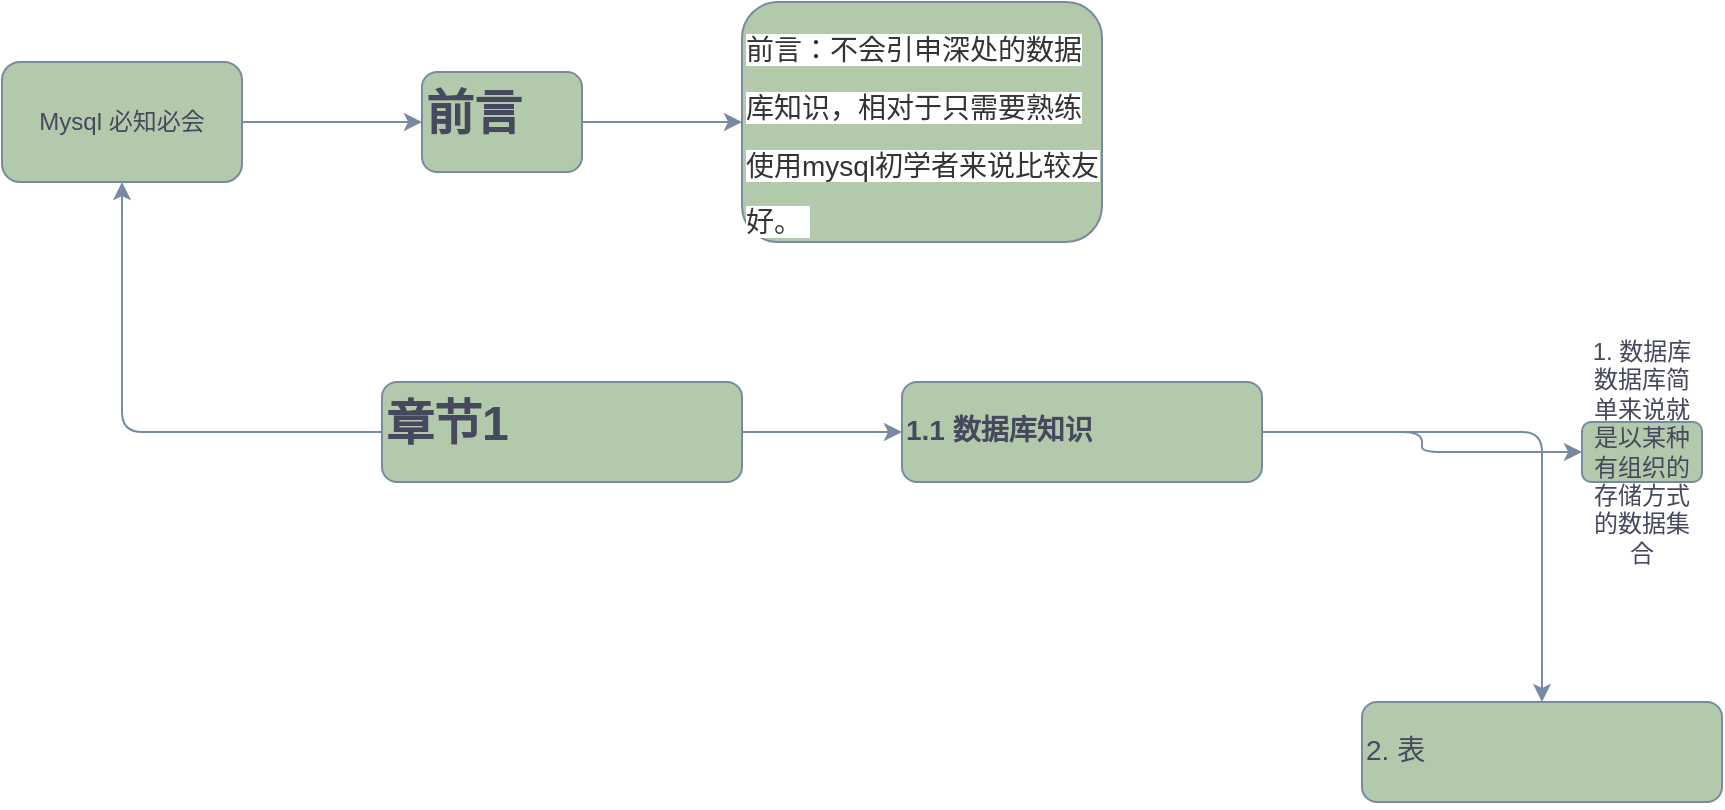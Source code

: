 <mxfile version="27.2.0">
  <diagram name="第 1 页" id="W9u_HqTxdQooOPO_NeQ8">
    <mxGraphModel dx="786" dy="471" grid="1" gridSize="10" guides="1" tooltips="1" connect="1" arrows="1" fold="1" page="1" pageScale="1" pageWidth="827" pageHeight="1169" background="#ffffff" math="0" shadow="0">
      <root>
        <mxCell id="0" />
        <mxCell id="1" parent="0" />
        <mxCell id="yWIZpv7ygQLchZdSMrio-7" style="edgeStyle=orthogonalEdgeStyle;rounded=1;orthogonalLoop=1;jettySize=auto;html=1;exitX=1;exitY=0.5;exitDx=0;exitDy=0;entryX=0;entryY=0.5;entryDx=0;entryDy=0;strokeColor=#788AA3;fontColor=default;fillColor=#B2C9AB;labelBackgroundColor=none;" parent="1" source="yWIZpv7ygQLchZdSMrio-1" target="yWIZpv7ygQLchZdSMrio-12" edge="1">
          <mxGeometry relative="1" as="geometry">
            <mxPoint x="550" y="550" as="targetPoint" />
          </mxGeometry>
        </mxCell>
        <mxCell id="yWIZpv7ygQLchZdSMrio-1" value="Mysql 必知必会" style="rounded=1;whiteSpace=wrap;html=1;strokeColor=#788AA3;fontColor=#46495D;fillColor=#B2C9AB;labelBackgroundColor=none;" parent="1" vertex="1">
          <mxGeometry x="350" y="520" width="120" height="60" as="geometry" />
        </mxCell>
        <mxCell id="yWIZpv7ygQLchZdSMrio-11" style="edgeStyle=orthogonalEdgeStyle;rounded=1;orthogonalLoop=1;jettySize=auto;html=1;strokeColor=#788AA3;fontColor=default;fillColor=#B2C9AB;labelBackgroundColor=none;" parent="1" source="yWIZpv7ygQLchZdSMrio-10" target="yWIZpv7ygQLchZdSMrio-1" edge="1">
          <mxGeometry relative="1" as="geometry" />
        </mxCell>
        <mxCell id="1lWsYmDlGE3shpCYUzRr-2" value="" style="edgeStyle=orthogonalEdgeStyle;rounded=1;orthogonalLoop=1;jettySize=auto;html=1;strokeColor=#788AA3;fontColor=default;fillColor=#B2C9AB;labelBackgroundColor=none;" edge="1" parent="1" source="yWIZpv7ygQLchZdSMrio-10" target="1lWsYmDlGE3shpCYUzRr-1">
          <mxGeometry relative="1" as="geometry" />
        </mxCell>
        <mxCell id="yWIZpv7ygQLchZdSMrio-10" value="&lt;h1 style=&quot;margin-top: 0px;&quot;&gt;章节1&lt;/h1&gt;" style="text;html=1;whiteSpace=wrap;overflow=hidden;rounded=1;fillColor=#B2C9AB;strokeColor=#788AA3;fillStyle=auto;labelBackgroundColor=none;fontColor=#46495D;" parent="1" vertex="1">
          <mxGeometry x="540" y="680" width="180" height="50" as="geometry" />
        </mxCell>
        <mxCell id="yWIZpv7ygQLchZdSMrio-16" value="" style="edgeStyle=orthogonalEdgeStyle;rounded=1;orthogonalLoop=1;jettySize=auto;html=1;strokeColor=#788AA3;fontColor=default;fillColor=#B2C9AB;labelBackgroundColor=none;" parent="1" source="yWIZpv7ygQLchZdSMrio-12" target="yWIZpv7ygQLchZdSMrio-17" edge="1">
          <mxGeometry relative="1" as="geometry">
            <mxPoint x="770" y="535" as="targetPoint" />
          </mxGeometry>
        </mxCell>
        <mxCell id="yWIZpv7ygQLchZdSMrio-12" value="&lt;h1 style=&quot;margin-top: 0px;&quot;&gt;前言&lt;/h1&gt;" style="text;html=1;whiteSpace=wrap;overflow=hidden;rounded=1;fillColor=#B2C9AB;strokeColor=#788AA3;labelBackgroundColor=none;fontColor=#46495D;" parent="1" vertex="1">
          <mxGeometry x="560" y="525" width="80" height="50" as="geometry" />
        </mxCell>
        <mxCell id="yWIZpv7ygQLchZdSMrio-17" value="&lt;h1 style=&quot;margin-top: 0px;&quot;&gt;&lt;span style=&quot;background-color: rgb(255, 255, 255); color: rgb(51, 51, 51); font-family: STHeitiSC-Light, STHeiti, Hei, &amp;quot;Heiti SC&amp;quot;, &amp;quot;Microsoft Yahei&amp;quot;, Arial, sans-serif; font-size: 14px; font-weight: normal;&quot;&gt;前言：不会引申深处的数据库知识，相对于只需要熟练使用mysql初学者来说比较友好。&amp;nbsp;&lt;/span&gt;&lt;/h1&gt;&lt;h1 style=&quot;margin-top: 0px;&quot;&gt;&lt;span style=&quot;background-color: rgb(255, 255, 255); color: rgb(51, 51, 51); font-family: STHeitiSC-Light, STHeiti, Hei, &amp;quot;Heiti SC&amp;quot;, &amp;quot;Microsoft Yahei&amp;quot;, Arial, sans-serif; font-size: 14px; font-weight: normal;&quot;&gt;面向人群是：1. SQL 新手；2. 希望快速学会并熟练使用 SQL；3 希望知道如何使用 SQL 开发应用程序；&lt;/span&gt;&lt;/h1&gt;&lt;h1 style=&quot;margin-top: 0px;&quot;&gt;&lt;p style=&quot;font-size: 12px; font-weight: 400;&quot;&gt;&lt;span style=&quot;color: rgb(51, 51, 51); font-family: STHeitiSC-Light, STHeiti, Hei, &amp;quot;Heiti SC&amp;quot;, &amp;quot;Microsoft Yahei&amp;quot;, Arial, sans-serif; font-size: 14px; background-color: rgb(255, 255, 255);&quot;&gt;4. 希望在无人帮助的情况下有效而快速地使用 SQL。&lt;/span&gt;&lt;/p&gt;&lt;/h1&gt;" style="text;html=1;whiteSpace=wrap;overflow=hidden;rounded=1;fillColor=#B2C9AB;strokeColor=#788AA3;labelBackgroundColor=none;fontColor=#46495D;" parent="1" vertex="1">
          <mxGeometry x="720" y="490" width="180" height="120" as="geometry" />
        </mxCell>
        <mxCell id="1lWsYmDlGE3shpCYUzRr-4" style="edgeStyle=orthogonalEdgeStyle;rounded=1;orthogonalLoop=1;jettySize=auto;html=1;strokeColor=#788AA3;fontColor=default;fillColor=#B2C9AB;labelBackgroundColor=none;" edge="1" parent="1" source="1lWsYmDlGE3shpCYUzRr-1" target="1lWsYmDlGE3shpCYUzRr-3">
          <mxGeometry relative="1" as="geometry" />
        </mxCell>
        <mxCell id="1lWsYmDlGE3shpCYUzRr-8" value="" style="edgeStyle=orthogonalEdgeStyle;rounded=1;orthogonalLoop=1;jettySize=auto;html=1;strokeColor=#788AA3;fontColor=#46495D;fillColor=#B2C9AB;" edge="1" parent="1" source="1lWsYmDlGE3shpCYUzRr-1" target="1lWsYmDlGE3shpCYUzRr-7">
          <mxGeometry relative="1" as="geometry" />
        </mxCell>
        <mxCell id="1lWsYmDlGE3shpCYUzRr-1" value="&lt;h1 style=&quot;margin-top: 0px;&quot;&gt;&lt;font style=&quot;font-size: 14px;&quot;&gt;1.1 数据库知识&lt;/font&gt;&lt;/h1&gt;&lt;div&gt;&lt;br&gt;&lt;/div&gt;" style="text;html=1;whiteSpace=wrap;overflow=hidden;rounded=1;fillColor=#B2C9AB;strokeColor=#788AA3;fillStyle=auto;labelBackgroundColor=none;fontColor=#46495D;" vertex="1" parent="1">
          <mxGeometry x="800" y="680" width="180" height="50" as="geometry" />
        </mxCell>
        <mxCell id="1lWsYmDlGE3shpCYUzRr-3" value="1. 数据库&lt;div&gt;&lt;span style=&quot;text-align: left;&quot;&gt;&lt;font&gt;数据库简单来说就是以某种有组织的存储方式的数据集合&lt;/font&gt;&lt;/span&gt;&lt;/div&gt;" style="text;html=1;align=center;verticalAlign=middle;whiteSpace=wrap;rounded=1;fillColor=#B2C9AB;strokeColor=#788AA3;labelBackgroundColor=none;fontColor=#46495D;" vertex="1" parent="1">
          <mxGeometry x="1140" y="700" width="60" height="30" as="geometry" />
        </mxCell>
        <mxCell id="1lWsYmDlGE3shpCYUzRr-7" value="&lt;h1 style=&quot;margin-top: 0px;&quot;&gt;&lt;span style=&quot;font-size: 14px; background-color: transparent; color: light-dark(rgb(70, 73, 93), rgb(170, 173, 190)); font-weight: normal;&quot;&gt;2. 表&lt;/span&gt;&lt;/h1&gt;&lt;div&gt;&lt;br&gt;&lt;/div&gt;" style="text;html=1;whiteSpace=wrap;overflow=hidden;rounded=1;fillColor=#B2C9AB;strokeColor=#788AA3;fillStyle=auto;labelBackgroundColor=none;fontColor=#46495D;" vertex="1" parent="1">
          <mxGeometry x="1030" y="840" width="180" height="50" as="geometry" />
        </mxCell>
      </root>
    </mxGraphModel>
  </diagram>
</mxfile>
